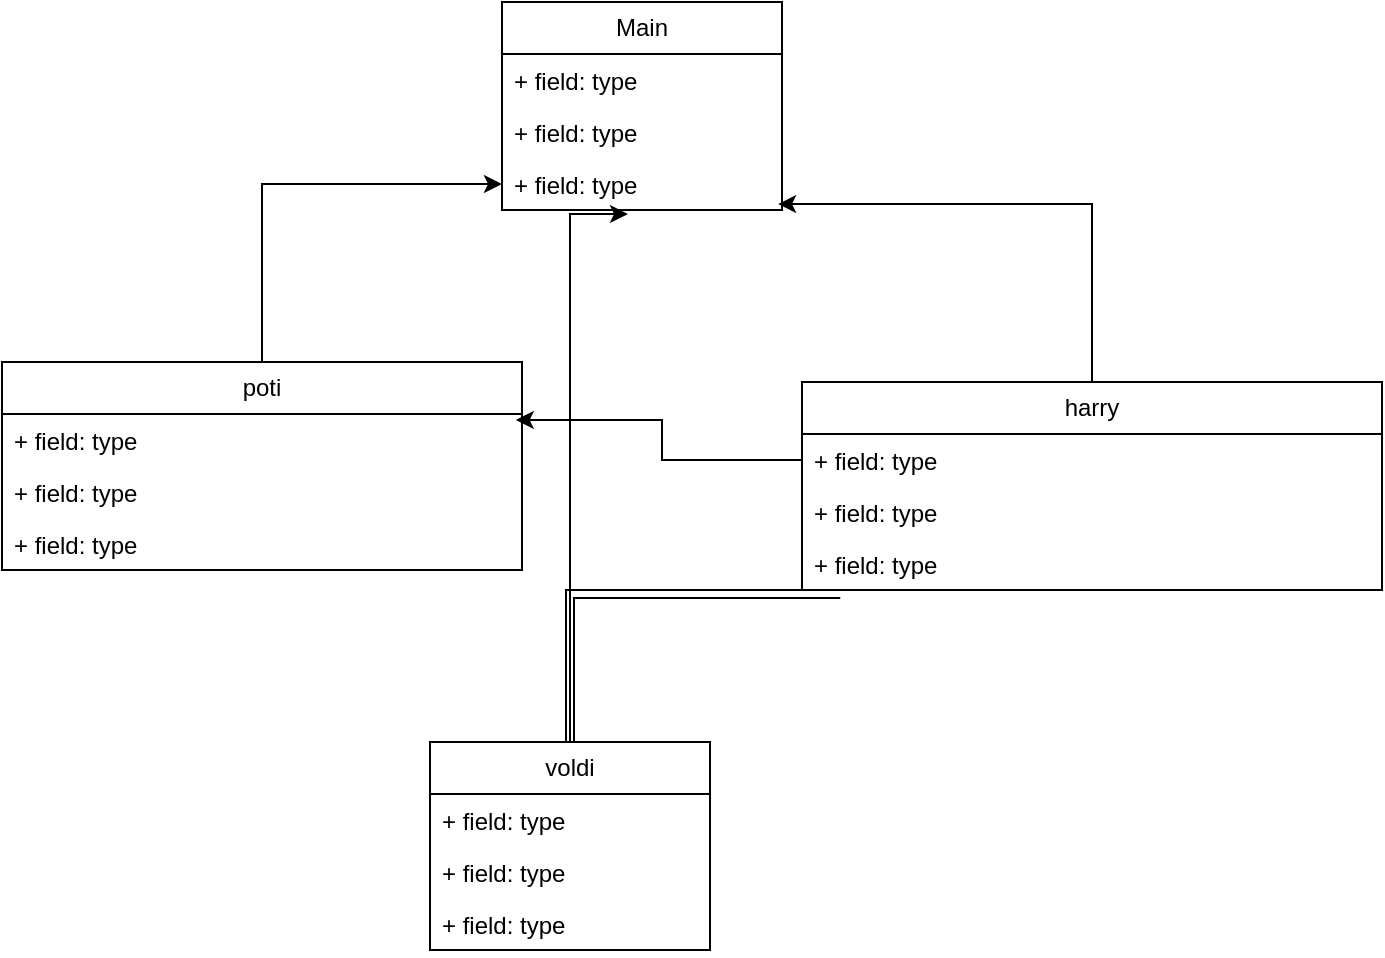 <mxfile version="21.3.2" type="github">
  <diagram name="1 oldal" id="JSUzjwk5eCRvlBvlkrQ9">
    <mxGraphModel dx="1434" dy="739" grid="1" gridSize="10" guides="1" tooltips="1" connect="1" arrows="1" fold="1" page="1" pageScale="1" pageWidth="827" pageHeight="1169" math="0" shadow="0">
      <root>
        <mxCell id="0" />
        <mxCell id="1" parent="0" />
        <mxCell id="DPumfeYoZTjdJsbqFcMS-21" style="edgeStyle=orthogonalEdgeStyle;rounded=0;orthogonalLoop=1;jettySize=auto;html=1;entryX=0;entryY=0.5;entryDx=0;entryDy=0;" edge="1" parent="1" source="DPumfeYoZTjdJsbqFcMS-1" target="DPumfeYoZTjdJsbqFcMS-12">
          <mxGeometry relative="1" as="geometry" />
        </mxCell>
        <mxCell id="DPumfeYoZTjdJsbqFcMS-1" value="poti" style="swimlane;fontStyle=0;childLayout=stackLayout;horizontal=1;startSize=26;fillColor=none;horizontalStack=0;resizeParent=1;resizeParentMax=0;resizeLast=0;collapsible=1;marginBottom=0;whiteSpace=wrap;html=1;" vertex="1" parent="1">
          <mxGeometry x="60" y="450" width="260" height="104" as="geometry" />
        </mxCell>
        <mxCell id="DPumfeYoZTjdJsbqFcMS-2" value="+ field: type" style="text;strokeColor=none;fillColor=none;align=left;verticalAlign=top;spacingLeft=4;spacingRight=4;overflow=hidden;rotatable=0;points=[[0,0.5],[1,0.5]];portConstraint=eastwest;whiteSpace=wrap;html=1;" vertex="1" parent="DPumfeYoZTjdJsbqFcMS-1">
          <mxGeometry y="26" width="260" height="26" as="geometry" />
        </mxCell>
        <mxCell id="DPumfeYoZTjdJsbqFcMS-3" value="+ field: type" style="text;strokeColor=none;fillColor=none;align=left;verticalAlign=top;spacingLeft=4;spacingRight=4;overflow=hidden;rotatable=0;points=[[0,0.5],[1,0.5]];portConstraint=eastwest;whiteSpace=wrap;html=1;" vertex="1" parent="DPumfeYoZTjdJsbqFcMS-1">
          <mxGeometry y="52" width="260" height="26" as="geometry" />
        </mxCell>
        <mxCell id="DPumfeYoZTjdJsbqFcMS-4" value="+ field: type" style="text;strokeColor=none;fillColor=none;align=left;verticalAlign=top;spacingLeft=4;spacingRight=4;overflow=hidden;rotatable=0;points=[[0,0.5],[1,0.5]];portConstraint=eastwest;whiteSpace=wrap;html=1;" vertex="1" parent="DPumfeYoZTjdJsbqFcMS-1">
          <mxGeometry y="78" width="260" height="26" as="geometry" />
        </mxCell>
        <mxCell id="DPumfeYoZTjdJsbqFcMS-18" style="edgeStyle=orthogonalEdgeStyle;rounded=0;orthogonalLoop=1;jettySize=auto;html=1;exitX=1;exitY=0.5;exitDx=0;exitDy=0;" edge="1" parent="DPumfeYoZTjdJsbqFcMS-1" source="DPumfeYoZTjdJsbqFcMS-2" target="DPumfeYoZTjdJsbqFcMS-2">
          <mxGeometry relative="1" as="geometry" />
        </mxCell>
        <mxCell id="DPumfeYoZTjdJsbqFcMS-20" style="edgeStyle=orthogonalEdgeStyle;rounded=0;orthogonalLoop=1;jettySize=auto;html=1;entryX=0.986;entryY=0.885;entryDx=0;entryDy=0;entryPerimeter=0;" edge="1" parent="1" source="DPumfeYoZTjdJsbqFcMS-5" target="DPumfeYoZTjdJsbqFcMS-12">
          <mxGeometry relative="1" as="geometry" />
        </mxCell>
        <mxCell id="DPumfeYoZTjdJsbqFcMS-5" value="harry&lt;br&gt;" style="swimlane;fontStyle=0;childLayout=stackLayout;horizontal=1;startSize=26;fillColor=none;horizontalStack=0;resizeParent=1;resizeParentMax=0;resizeLast=0;collapsible=1;marginBottom=0;whiteSpace=wrap;html=1;" vertex="1" parent="1">
          <mxGeometry x="460" y="460" width="290" height="104" as="geometry" />
        </mxCell>
        <mxCell id="DPumfeYoZTjdJsbqFcMS-6" value="+ field: type" style="text;strokeColor=none;fillColor=none;align=left;verticalAlign=top;spacingLeft=4;spacingRight=4;overflow=hidden;rotatable=0;points=[[0,0.5],[1,0.5]];portConstraint=eastwest;whiteSpace=wrap;html=1;" vertex="1" parent="DPumfeYoZTjdJsbqFcMS-5">
          <mxGeometry y="26" width="290" height="26" as="geometry" />
        </mxCell>
        <mxCell id="DPumfeYoZTjdJsbqFcMS-7" value="+ field: type" style="text;strokeColor=none;fillColor=none;align=left;verticalAlign=top;spacingLeft=4;spacingRight=4;overflow=hidden;rotatable=0;points=[[0,0.5],[1,0.5]];portConstraint=eastwest;whiteSpace=wrap;html=1;" vertex="1" parent="DPumfeYoZTjdJsbqFcMS-5">
          <mxGeometry y="52" width="290" height="26" as="geometry" />
        </mxCell>
        <mxCell id="DPumfeYoZTjdJsbqFcMS-8" value="+ field: type" style="text;strokeColor=none;fillColor=none;align=left;verticalAlign=top;spacingLeft=4;spacingRight=4;overflow=hidden;rotatable=0;points=[[0,0.5],[1,0.5]];portConstraint=eastwest;whiteSpace=wrap;html=1;" vertex="1" parent="DPumfeYoZTjdJsbqFcMS-5">
          <mxGeometry y="78" width="290" height="26" as="geometry" />
        </mxCell>
        <mxCell id="DPumfeYoZTjdJsbqFcMS-9" value="Main&lt;br&gt;" style="swimlane;fontStyle=0;childLayout=stackLayout;horizontal=1;startSize=26;fillColor=none;horizontalStack=0;resizeParent=1;resizeParentMax=0;resizeLast=0;collapsible=1;marginBottom=0;whiteSpace=wrap;html=1;" vertex="1" parent="1">
          <mxGeometry x="310" y="270" width="140" height="104" as="geometry" />
        </mxCell>
        <mxCell id="DPumfeYoZTjdJsbqFcMS-10" value="+ field: type" style="text;strokeColor=none;fillColor=none;align=left;verticalAlign=top;spacingLeft=4;spacingRight=4;overflow=hidden;rotatable=0;points=[[0,0.5],[1,0.5]];portConstraint=eastwest;whiteSpace=wrap;html=1;" vertex="1" parent="DPumfeYoZTjdJsbqFcMS-9">
          <mxGeometry y="26" width="140" height="26" as="geometry" />
        </mxCell>
        <mxCell id="DPumfeYoZTjdJsbqFcMS-11" value="+ field: type" style="text;strokeColor=none;fillColor=none;align=left;verticalAlign=top;spacingLeft=4;spacingRight=4;overflow=hidden;rotatable=0;points=[[0,0.5],[1,0.5]];portConstraint=eastwest;whiteSpace=wrap;html=1;" vertex="1" parent="DPumfeYoZTjdJsbqFcMS-9">
          <mxGeometry y="52" width="140" height="26" as="geometry" />
        </mxCell>
        <mxCell id="DPumfeYoZTjdJsbqFcMS-12" value="+ field: type" style="text;strokeColor=none;fillColor=none;align=left;verticalAlign=top;spacingLeft=4;spacingRight=4;overflow=hidden;rotatable=0;points=[[0,0.5],[1,0.5]];portConstraint=eastwest;whiteSpace=wrap;html=1;" vertex="1" parent="DPumfeYoZTjdJsbqFcMS-9">
          <mxGeometry y="78" width="140" height="26" as="geometry" />
        </mxCell>
        <mxCell id="DPumfeYoZTjdJsbqFcMS-22" style="edgeStyle=orthogonalEdgeStyle;rounded=0;orthogonalLoop=1;jettySize=auto;html=1;entryX=0.066;entryY=1.077;entryDx=0;entryDy=0;entryPerimeter=0;shape=link;" edge="1" parent="1" source="DPumfeYoZTjdJsbqFcMS-14" target="DPumfeYoZTjdJsbqFcMS-8">
          <mxGeometry relative="1" as="geometry" />
        </mxCell>
        <mxCell id="DPumfeYoZTjdJsbqFcMS-23" style="edgeStyle=orthogonalEdgeStyle;rounded=0;orthogonalLoop=1;jettySize=auto;html=1;entryX=0.45;entryY=1.077;entryDx=0;entryDy=0;entryPerimeter=0;" edge="1" parent="1" source="DPumfeYoZTjdJsbqFcMS-14" target="DPumfeYoZTjdJsbqFcMS-12">
          <mxGeometry relative="1" as="geometry">
            <Array as="points">
              <mxPoint x="344" y="376" />
            </Array>
          </mxGeometry>
        </mxCell>
        <mxCell id="DPumfeYoZTjdJsbqFcMS-14" value="voldi&lt;br&gt;" style="swimlane;fontStyle=0;childLayout=stackLayout;horizontal=1;startSize=26;fillColor=none;horizontalStack=0;resizeParent=1;resizeParentMax=0;resizeLast=0;collapsible=1;marginBottom=0;whiteSpace=wrap;html=1;" vertex="1" parent="1">
          <mxGeometry x="274" y="640" width="140" height="104" as="geometry" />
        </mxCell>
        <mxCell id="DPumfeYoZTjdJsbqFcMS-15" value="+ field: type" style="text;strokeColor=none;fillColor=none;align=left;verticalAlign=top;spacingLeft=4;spacingRight=4;overflow=hidden;rotatable=0;points=[[0,0.5],[1,0.5]];portConstraint=eastwest;whiteSpace=wrap;html=1;" vertex="1" parent="DPumfeYoZTjdJsbqFcMS-14">
          <mxGeometry y="26" width="140" height="26" as="geometry" />
        </mxCell>
        <mxCell id="DPumfeYoZTjdJsbqFcMS-16" value="+ field: type" style="text;strokeColor=none;fillColor=none;align=left;verticalAlign=top;spacingLeft=4;spacingRight=4;overflow=hidden;rotatable=0;points=[[0,0.5],[1,0.5]];portConstraint=eastwest;whiteSpace=wrap;html=1;" vertex="1" parent="DPumfeYoZTjdJsbqFcMS-14">
          <mxGeometry y="52" width="140" height="26" as="geometry" />
        </mxCell>
        <mxCell id="DPumfeYoZTjdJsbqFcMS-17" value="+ field: type" style="text;strokeColor=none;fillColor=none;align=left;verticalAlign=top;spacingLeft=4;spacingRight=4;overflow=hidden;rotatable=0;points=[[0,0.5],[1,0.5]];portConstraint=eastwest;whiteSpace=wrap;html=1;" vertex="1" parent="DPumfeYoZTjdJsbqFcMS-14">
          <mxGeometry y="78" width="140" height="26" as="geometry" />
        </mxCell>
        <mxCell id="DPumfeYoZTjdJsbqFcMS-19" style="edgeStyle=orthogonalEdgeStyle;rounded=0;orthogonalLoop=1;jettySize=auto;html=1;entryX=0.988;entryY=0.115;entryDx=0;entryDy=0;entryPerimeter=0;" edge="1" parent="1" source="DPumfeYoZTjdJsbqFcMS-6" target="DPumfeYoZTjdJsbqFcMS-2">
          <mxGeometry relative="1" as="geometry" />
        </mxCell>
      </root>
    </mxGraphModel>
  </diagram>
</mxfile>
